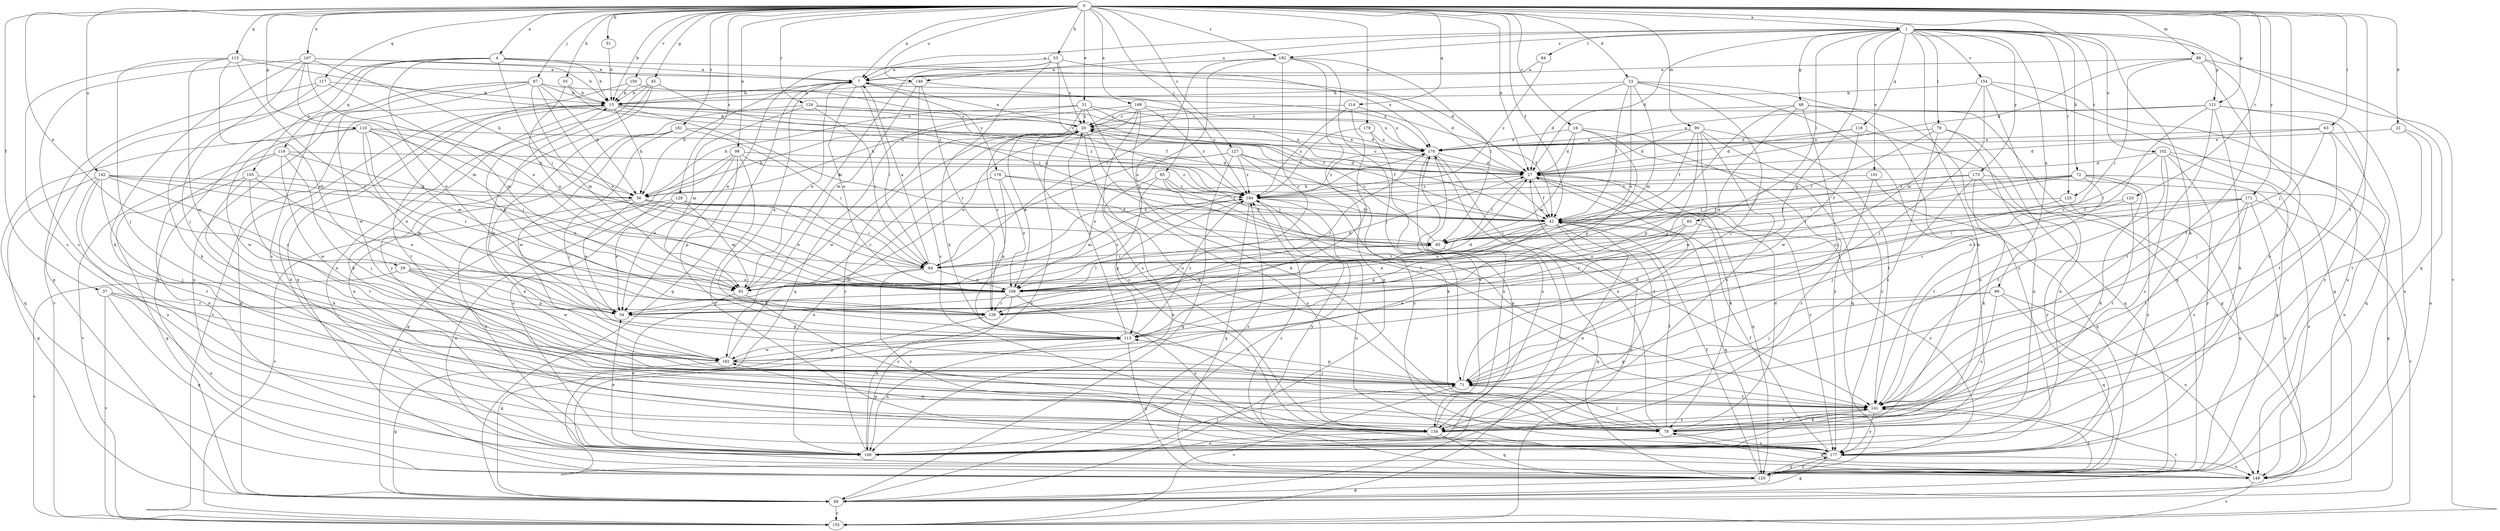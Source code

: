 strict digraph  {
0;
1;
4;
7;
13;
16;
20;
21;
23;
27;
29;
31;
34;
37;
42;
45;
48;
49;
51;
53;
55;
56;
63;
64;
65;
67;
71;
72;
78;
79;
83;
84;
85;
88;
90;
92;
98;
99;
100;
101;
102;
105;
106;
110;
111;
113;
114;
115;
117;
118;
119;
120;
123;
124;
125;
126;
127;
128;
134;
141;
142;
146;
148;
150;
154;
155;
162;
167;
168;
170;
171;
173;
176;
177;
178;
181;
182;
184;
0 -> 1  [label=a];
0 -> 4  [label=a];
0 -> 7  [label=a];
0 -> 13  [label=b];
0 -> 16  [label=c];
0 -> 21  [label=d];
0 -> 23  [label=d];
0 -> 27  [label=d];
0 -> 29  [label=e];
0 -> 31  [label=e];
0 -> 37  [label=f];
0 -> 42  [label=f];
0 -> 45  [label=g];
0 -> 51  [label=h];
0 -> 53  [label=h];
0 -> 55  [label=h];
0 -> 63  [label=i];
0 -> 65  [label=j];
0 -> 67  [label=j];
0 -> 71  [label=j];
0 -> 88  [label=m];
0 -> 90  [label=m];
0 -> 98  [label=n];
0 -> 110  [label=p];
0 -> 111  [label=p];
0 -> 114  [label=q];
0 -> 115  [label=q];
0 -> 117  [label=q];
0 -> 123  [label=r];
0 -> 124  [label=r];
0 -> 125  [label=r];
0 -> 127  [label=s];
0 -> 128  [label=s];
0 -> 141  [label=t];
0 -> 142  [label=u];
0 -> 146  [label=u];
0 -> 150  [label=v];
0 -> 167  [label=x];
0 -> 168  [label=x];
0 -> 171  [label=y];
0 -> 178  [label=z];
0 -> 181  [label=z];
0 -> 182  [label=z];
1 -> 7  [label=a];
1 -> 27  [label=d];
1 -> 48  [label=g];
1 -> 72  [label=k];
1 -> 78  [label=k];
1 -> 79  [label=l];
1 -> 83  [label=l];
1 -> 84  [label=l];
1 -> 99  [label=n];
1 -> 100  [label=n];
1 -> 101  [label=o];
1 -> 102  [label=o];
1 -> 111  [label=p];
1 -> 113  [label=p];
1 -> 118  [label=q];
1 -> 125  [label=r];
1 -> 146  [label=u];
1 -> 154  [label=v];
1 -> 155  [label=v];
1 -> 173  [label=y];
1 -> 182  [label=z];
4 -> 7  [label=a];
4 -> 13  [label=b];
4 -> 27  [label=d];
4 -> 34  [label=e];
4 -> 49  [label=g];
4 -> 64  [label=i];
4 -> 105  [label=o];
4 -> 119  [label=q];
7 -> 13  [label=b];
7 -> 27  [label=d];
7 -> 49  [label=g];
7 -> 56  [label=h];
7 -> 64  [label=i];
7 -> 106  [label=o];
7 -> 176  [label=y];
13 -> 20  [label=c];
13 -> 27  [label=d];
13 -> 49  [label=g];
13 -> 56  [label=h];
13 -> 78  [label=k];
13 -> 85  [label=l];
13 -> 141  [label=t];
13 -> 155  [label=v];
13 -> 184  [label=z];
16 -> 27  [label=d];
16 -> 92  [label=m];
16 -> 113  [label=p];
16 -> 120  [label=q];
16 -> 170  [label=x];
16 -> 177  [label=y];
20 -> 7  [label=a];
20 -> 42  [label=f];
20 -> 56  [label=h];
20 -> 78  [label=k];
20 -> 106  [label=o];
20 -> 134  [label=s];
20 -> 141  [label=t];
20 -> 148  [label=u];
20 -> 162  [label=w];
20 -> 170  [label=x];
21 -> 141  [label=t];
21 -> 148  [label=u];
21 -> 170  [label=x];
23 -> 13  [label=b];
23 -> 27  [label=d];
23 -> 42  [label=f];
23 -> 71  [label=j];
23 -> 92  [label=m];
23 -> 106  [label=o];
23 -> 141  [label=t];
23 -> 177  [label=y];
27 -> 20  [label=c];
27 -> 42  [label=f];
27 -> 78  [label=k];
27 -> 85  [label=l];
27 -> 120  [label=q];
27 -> 177  [label=y];
27 -> 184  [label=z];
29 -> 34  [label=e];
29 -> 106  [label=o];
29 -> 113  [label=p];
29 -> 155  [label=v];
29 -> 162  [label=w];
31 -> 20  [label=c];
31 -> 42  [label=f];
31 -> 56  [label=h];
31 -> 120  [label=q];
31 -> 126  [label=r];
31 -> 141  [label=t];
31 -> 170  [label=x];
34 -> 27  [label=d];
34 -> 113  [label=p];
37 -> 100  [label=n];
37 -> 120  [label=q];
37 -> 126  [label=r];
37 -> 141  [label=t];
37 -> 155  [label=v];
42 -> 34  [label=e];
42 -> 49  [label=g];
42 -> 85  [label=l];
42 -> 100  [label=n];
42 -> 106  [label=o];
42 -> 113  [label=p];
42 -> 120  [label=q];
45 -> 13  [label=b];
45 -> 71  [label=j];
45 -> 85  [label=l];
45 -> 100  [label=n];
45 -> 177  [label=y];
48 -> 20  [label=c];
48 -> 34  [label=e];
48 -> 49  [label=g];
48 -> 71  [label=j];
48 -> 100  [label=n];
48 -> 126  [label=r];
49 -> 141  [label=t];
49 -> 155  [label=v];
49 -> 184  [label=z];
51 -> 13  [label=b];
53 -> 7  [label=a];
53 -> 20  [label=c];
53 -> 34  [label=e];
53 -> 78  [label=k];
53 -> 92  [label=m];
53 -> 170  [label=x];
53 -> 184  [label=z];
55 -> 13  [label=b];
55 -> 106  [label=o];
55 -> 184  [label=z];
56 -> 34  [label=e];
56 -> 42  [label=f];
56 -> 64  [label=i];
56 -> 106  [label=o];
56 -> 155  [label=v];
63 -> 27  [label=d];
63 -> 71  [label=j];
63 -> 120  [label=q];
63 -> 141  [label=t];
63 -> 170  [label=x];
64 -> 7  [label=a];
64 -> 92  [label=m];
64 -> 106  [label=o];
64 -> 170  [label=x];
64 -> 177  [label=y];
65 -> 85  [label=l];
65 -> 100  [label=n];
65 -> 134  [label=s];
65 -> 141  [label=t];
65 -> 184  [label=z];
67 -> 13  [label=b];
67 -> 56  [label=h];
67 -> 92  [label=m];
67 -> 106  [label=o];
67 -> 120  [label=q];
67 -> 134  [label=s];
67 -> 148  [label=u];
67 -> 162  [label=w];
67 -> 170  [label=x];
71 -> 27  [label=d];
71 -> 113  [label=p];
71 -> 141  [label=t];
71 -> 155  [label=v];
72 -> 42  [label=f];
72 -> 64  [label=i];
72 -> 78  [label=k];
72 -> 85  [label=l];
72 -> 141  [label=t];
72 -> 148  [label=u];
72 -> 177  [label=y];
72 -> 184  [label=z];
78 -> 27  [label=d];
78 -> 42  [label=f];
78 -> 71  [label=j];
78 -> 141  [label=t];
78 -> 170  [label=x];
78 -> 177  [label=y];
79 -> 85  [label=l];
79 -> 100  [label=n];
79 -> 120  [label=q];
79 -> 134  [label=s];
79 -> 170  [label=x];
83 -> 85  [label=l];
83 -> 106  [label=o];
83 -> 126  [label=r];
83 -> 177  [label=y];
84 -> 7  [label=a];
84 -> 184  [label=z];
85 -> 20  [label=c];
85 -> 64  [label=i];
85 -> 106  [label=o];
85 -> 120  [label=q];
88 -> 7  [label=a];
88 -> 27  [label=d];
88 -> 64  [label=i];
88 -> 100  [label=n];
88 -> 120  [label=q];
88 -> 141  [label=t];
90 -> 27  [label=d];
90 -> 42  [label=f];
90 -> 113  [label=p];
90 -> 134  [label=s];
90 -> 141  [label=t];
90 -> 162  [label=w];
90 -> 170  [label=x];
90 -> 177  [label=y];
92 -> 7  [label=a];
92 -> 85  [label=l];
92 -> 100  [label=n];
92 -> 134  [label=s];
92 -> 184  [label=z];
98 -> 27  [label=d];
98 -> 34  [label=e];
98 -> 49  [label=g];
98 -> 100  [label=n];
98 -> 113  [label=p];
98 -> 177  [label=y];
98 -> 184  [label=z];
99 -> 34  [label=e];
99 -> 71  [label=j];
99 -> 120  [label=q];
99 -> 134  [label=s];
99 -> 148  [label=u];
100 -> 13  [label=b];
100 -> 20  [label=c];
100 -> 34  [label=e];
100 -> 71  [label=j];
100 -> 113  [label=p];
100 -> 184  [label=z];
101 -> 56  [label=h];
101 -> 120  [label=q];
101 -> 134  [label=s];
102 -> 27  [label=d];
102 -> 85  [label=l];
102 -> 120  [label=q];
102 -> 134  [label=s];
102 -> 141  [label=t];
102 -> 148  [label=u];
102 -> 177  [label=y];
105 -> 34  [label=e];
105 -> 49  [label=g];
105 -> 56  [label=h];
105 -> 78  [label=k];
105 -> 141  [label=t];
106 -> 27  [label=d];
106 -> 34  [label=e];
106 -> 100  [label=n];
106 -> 126  [label=r];
106 -> 177  [label=y];
110 -> 34  [label=e];
110 -> 56  [label=h];
110 -> 85  [label=l];
110 -> 92  [label=m];
110 -> 120  [label=q];
110 -> 126  [label=r];
110 -> 162  [label=w];
110 -> 170  [label=x];
111 -> 20  [label=c];
111 -> 78  [label=k];
111 -> 126  [label=r];
111 -> 141  [label=t];
111 -> 148  [label=u];
111 -> 170  [label=x];
111 -> 177  [label=y];
113 -> 7  [label=a];
113 -> 20  [label=c];
113 -> 100  [label=n];
113 -> 120  [label=q];
113 -> 162  [label=w];
113 -> 184  [label=z];
114 -> 20  [label=c];
114 -> 42  [label=f];
114 -> 126  [label=r];
114 -> 184  [label=z];
115 -> 7  [label=a];
115 -> 27  [label=d];
115 -> 34  [label=e];
115 -> 71  [label=j];
115 -> 126  [label=r];
115 -> 134  [label=s];
115 -> 162  [label=w];
117 -> 13  [label=b];
117 -> 78  [label=k];
117 -> 92  [label=m];
117 -> 155  [label=v];
118 -> 27  [label=d];
118 -> 100  [label=n];
118 -> 162  [label=w];
118 -> 170  [label=x];
119 -> 27  [label=d];
119 -> 64  [label=i];
119 -> 71  [label=j];
119 -> 100  [label=n];
119 -> 155  [label=v];
119 -> 162  [label=w];
120 -> 42  [label=f];
120 -> 49  [label=g];
120 -> 141  [label=t];
120 -> 177  [label=y];
120 -> 184  [label=z];
123 -> 42  [label=f];
123 -> 126  [label=r];
123 -> 141  [label=t];
124 -> 20  [label=c];
124 -> 42  [label=f];
124 -> 64  [label=i];
124 -> 92  [label=m];
124 -> 162  [label=w];
125 -> 42  [label=f];
125 -> 106  [label=o];
125 -> 120  [label=q];
126 -> 13  [label=b];
126 -> 49  [label=g];
127 -> 27  [label=d];
127 -> 49  [label=g];
127 -> 64  [label=i];
127 -> 78  [label=k];
127 -> 106  [label=o];
127 -> 177  [label=y];
127 -> 184  [label=z];
128 -> 34  [label=e];
128 -> 42  [label=f];
128 -> 64  [label=i];
128 -> 92  [label=m];
128 -> 100  [label=n];
128 -> 148  [label=u];
134 -> 100  [label=n];
134 -> 120  [label=q];
134 -> 162  [label=w];
134 -> 170  [label=x];
141 -> 78  [label=k];
141 -> 134  [label=s];
141 -> 177  [label=y];
142 -> 49  [label=g];
142 -> 56  [label=h];
142 -> 71  [label=j];
142 -> 92  [label=m];
142 -> 106  [label=o];
142 -> 126  [label=r];
142 -> 141  [label=t];
142 -> 177  [label=y];
146 -> 13  [label=b];
146 -> 92  [label=m];
146 -> 126  [label=r];
146 -> 134  [label=s];
146 -> 184  [label=z];
148 -> 78  [label=k];
148 -> 155  [label=v];
150 -> 13  [label=b];
150 -> 42  [label=f];
150 -> 120  [label=q];
154 -> 13  [label=b];
154 -> 49  [label=g];
154 -> 71  [label=j];
154 -> 92  [label=m];
154 -> 120  [label=q];
154 -> 148  [label=u];
155 -> 27  [label=d];
162 -> 20  [label=c];
162 -> 49  [label=g];
162 -> 71  [label=j];
162 -> 113  [label=p];
167 -> 7  [label=a];
167 -> 13  [label=b];
167 -> 56  [label=h];
167 -> 71  [label=j];
167 -> 78  [label=k];
167 -> 92  [label=m];
167 -> 106  [label=o];
167 -> 134  [label=s];
168 -> 20  [label=c];
168 -> 34  [label=e];
168 -> 56  [label=h];
168 -> 78  [label=k];
168 -> 134  [label=s];
168 -> 170  [label=x];
168 -> 184  [label=z];
170 -> 27  [label=d];
170 -> 100  [label=n];
170 -> 126  [label=r];
170 -> 134  [label=s];
170 -> 155  [label=v];
170 -> 184  [label=z];
171 -> 42  [label=f];
171 -> 64  [label=i];
171 -> 106  [label=o];
171 -> 134  [label=s];
171 -> 141  [label=t];
171 -> 148  [label=u];
171 -> 155  [label=v];
173 -> 49  [label=g];
173 -> 71  [label=j];
173 -> 78  [label=k];
173 -> 85  [label=l];
173 -> 177  [label=y];
173 -> 184  [label=z];
176 -> 42  [label=f];
176 -> 100  [label=n];
176 -> 106  [label=o];
176 -> 113  [label=p];
176 -> 184  [label=z];
177 -> 42  [label=f];
177 -> 49  [label=g];
177 -> 120  [label=q];
177 -> 148  [label=u];
178 -> 134  [label=s];
178 -> 170  [label=x];
178 -> 184  [label=z];
181 -> 64  [label=i];
181 -> 71  [label=j];
181 -> 100  [label=n];
181 -> 162  [label=w];
181 -> 170  [label=x];
182 -> 7  [label=a];
182 -> 49  [label=g];
182 -> 64  [label=i];
182 -> 71  [label=j];
182 -> 85  [label=l];
182 -> 106  [label=o];
182 -> 126  [label=r];
184 -> 42  [label=f];
184 -> 92  [label=m];
184 -> 113  [label=p];
184 -> 120  [label=q];
184 -> 148  [label=u];
184 -> 177  [label=y];
}
